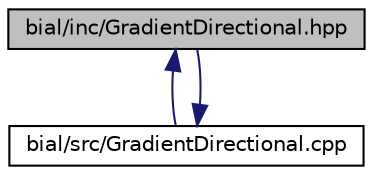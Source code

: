 digraph "bial/inc/GradientDirectional.hpp"
{
  edge [fontname="Helvetica",fontsize="10",labelfontname="Helvetica",labelfontsize="10"];
  node [fontname="Helvetica",fontsize="10",shape=record];
  Node1 [label="bial/inc/GradientDirectional.hpp",height=0.2,width=0.4,color="black", fillcolor="grey75", style="filled", fontcolor="black"];
  Node1 -> Node2 [dir="back",color="midnightblue",fontsize="10",style="solid",fontname="Helvetica"];
  Node2 [label="bial/src/GradientDirectional.cpp",height=0.2,width=0.4,color="black", fillcolor="white", style="filled",URL="$_gradient_directional_8cpp.html"];
  Node2 -> Node1 [dir="back",color="midnightblue",fontsize="10",style="solid",fontname="Helvetica"];
}
